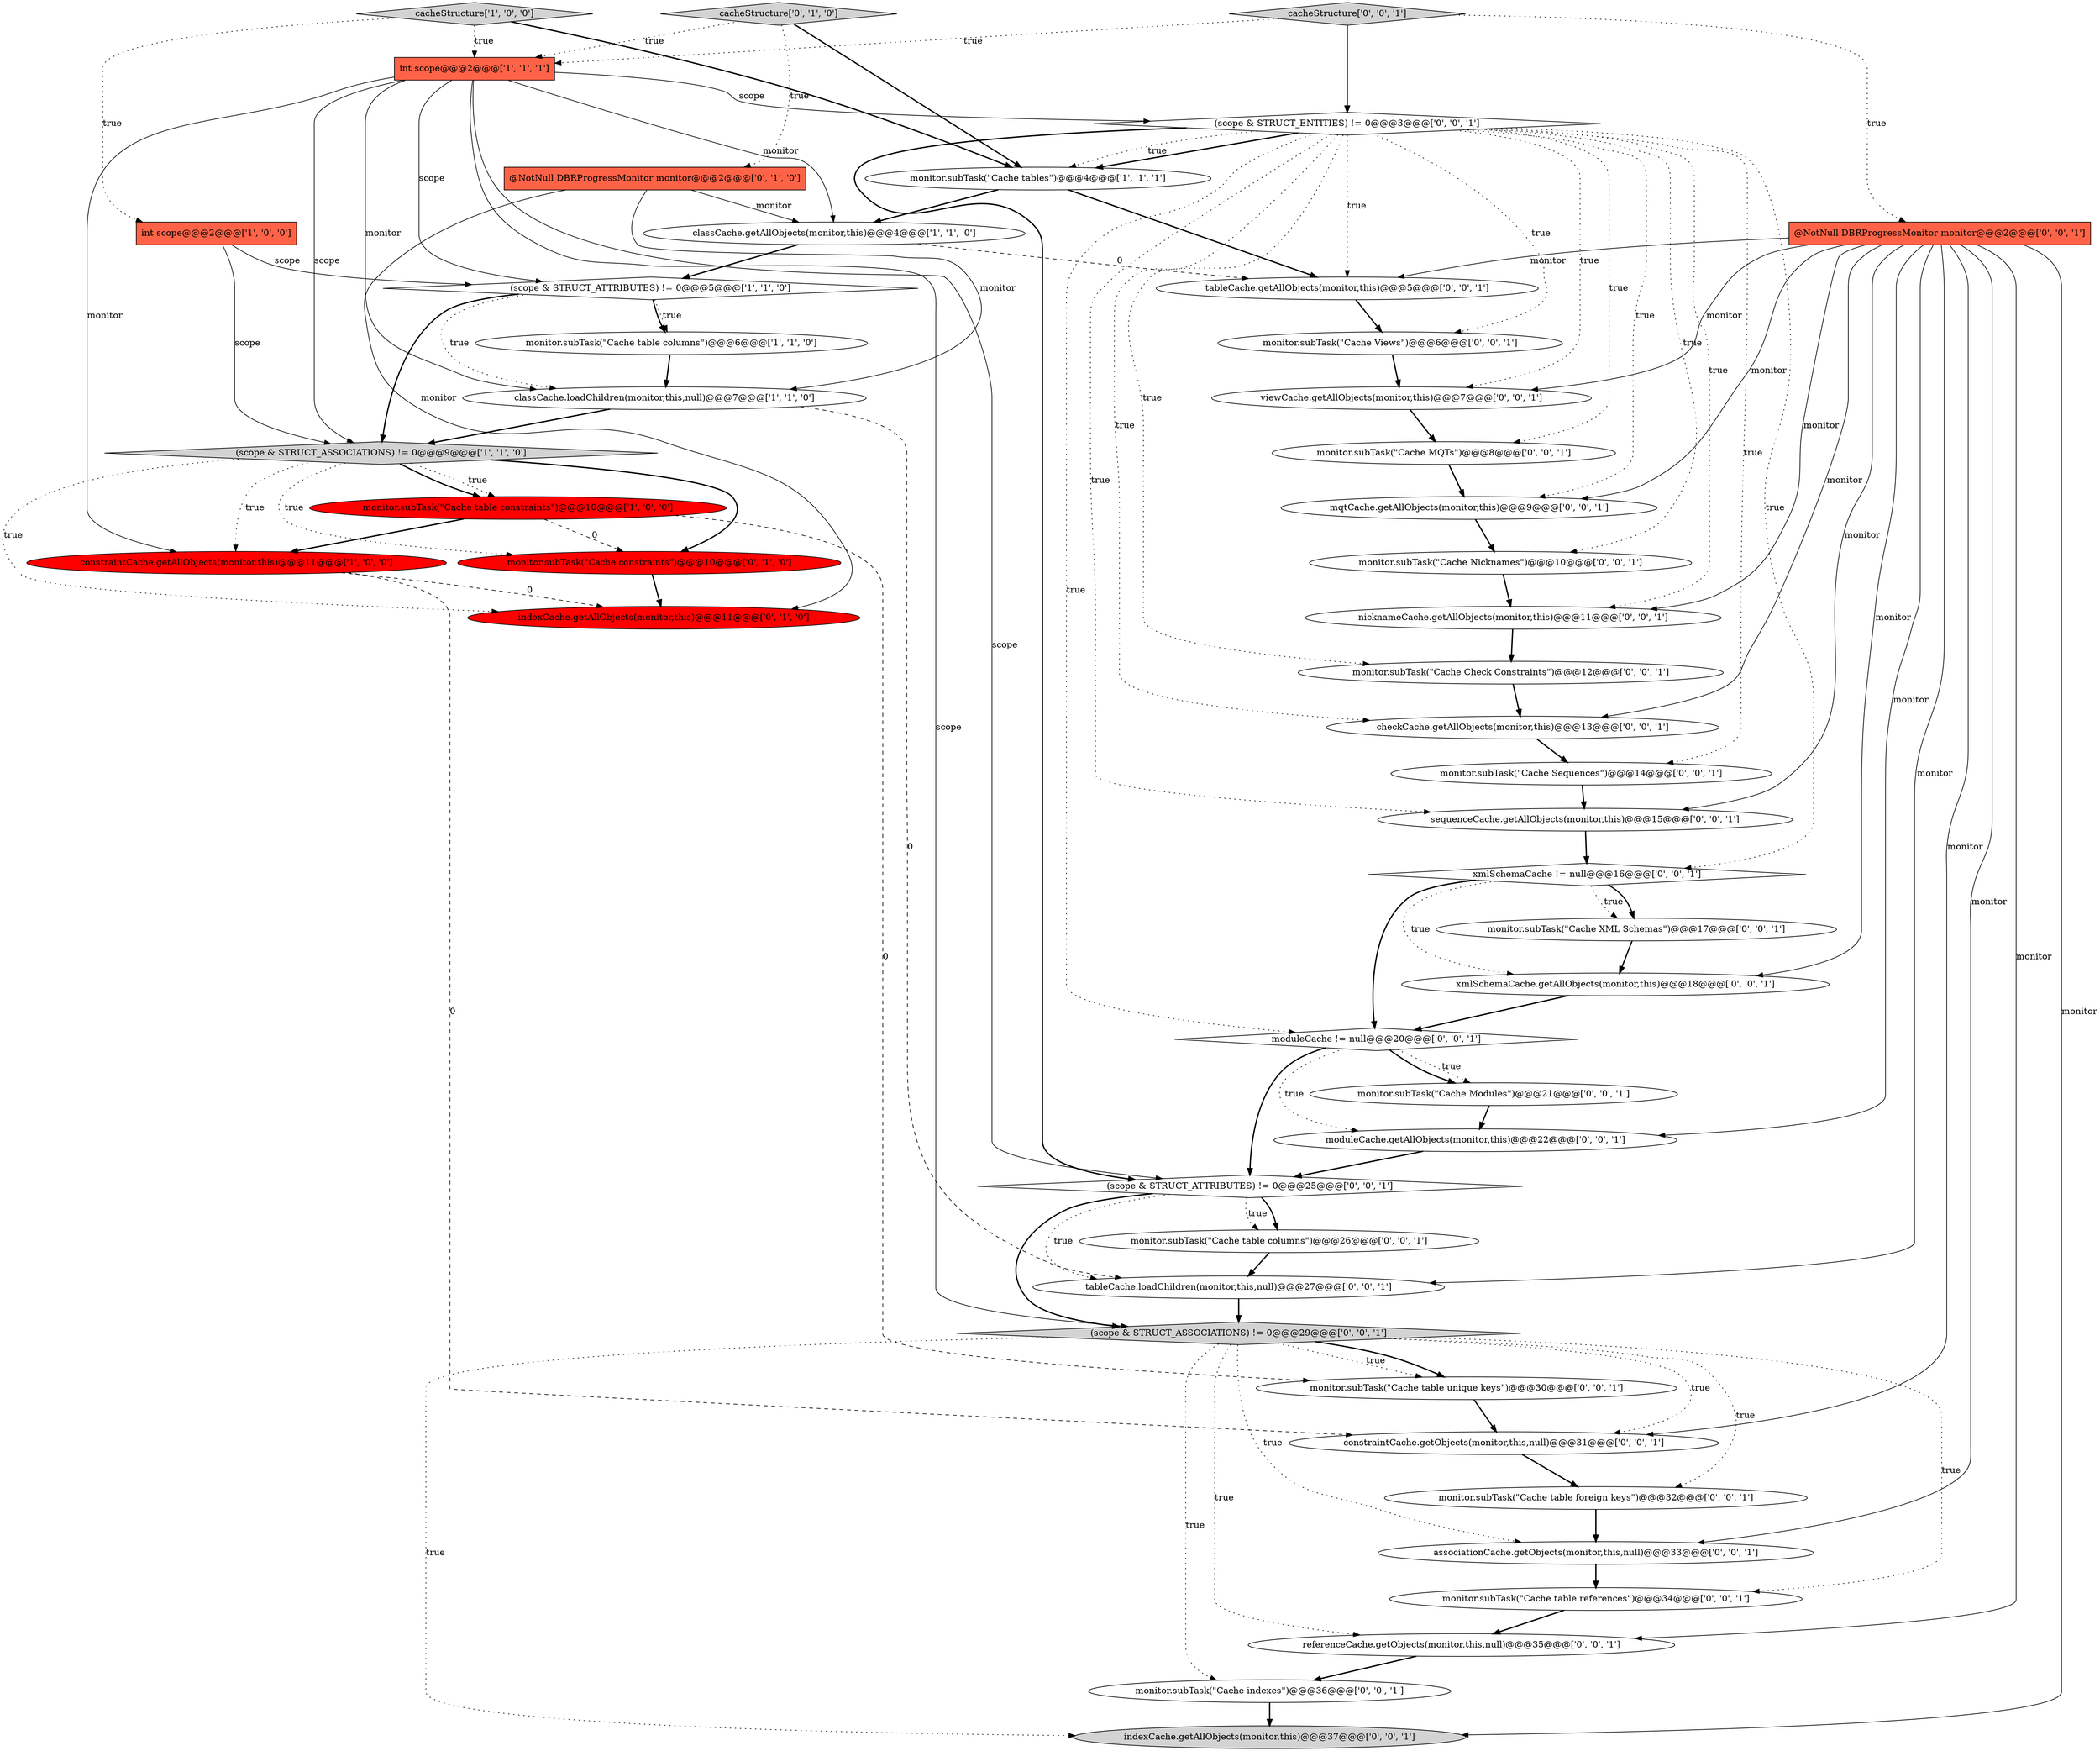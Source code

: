 digraph {
17 [style = filled, label = "monitor.subTask(\"Cache Modules\")@@@21@@@['0', '0', '1']", fillcolor = white, shape = ellipse image = "AAA0AAABBB3BBB"];
27 [style = filled, label = "moduleCache.getAllObjects(monitor,this)@@@22@@@['0', '0', '1']", fillcolor = white, shape = ellipse image = "AAA0AAABBB3BBB"];
35 [style = filled, label = "checkCache.getAllObjects(monitor,this)@@@13@@@['0', '0', '1']", fillcolor = white, shape = ellipse image = "AAA0AAABBB3BBB"];
36 [style = filled, label = "monitor.subTask(\"Cache table unique keys\")@@@30@@@['0', '0', '1']", fillcolor = white, shape = ellipse image = "AAA0AAABBB3BBB"];
10 [style = filled, label = "monitor.subTask(\"Cache table constraints\")@@@10@@@['1', '0', '0']", fillcolor = red, shape = ellipse image = "AAA1AAABBB1BBB"];
33 [style = filled, label = "(scope & STRUCT_ATTRIBUTES) != 0@@@25@@@['0', '0', '1']", fillcolor = white, shape = diamond image = "AAA0AAABBB3BBB"];
11 [style = filled, label = "@NotNull DBRProgressMonitor monitor@@@2@@@['0', '1', '0']", fillcolor = tomato, shape = box image = "AAA0AAABBB2BBB"];
20 [style = filled, label = "monitor.subTask(\"Cache XML Schemas\")@@@17@@@['0', '0', '1']", fillcolor = white, shape = ellipse image = "AAA0AAABBB3BBB"];
3 [style = filled, label = "constraintCache.getAllObjects(monitor,this)@@@11@@@['1', '0', '0']", fillcolor = red, shape = ellipse image = "AAA1AAABBB1BBB"];
40 [style = filled, label = "monitor.subTask(\"Cache Nicknames\")@@@10@@@['0', '0', '1']", fillcolor = white, shape = ellipse image = "AAA0AAABBB3BBB"];
45 [style = filled, label = "sequenceCache.getAllObjects(monitor,this)@@@15@@@['0', '0', '1']", fillcolor = white, shape = ellipse image = "AAA0AAABBB3BBB"];
21 [style = filled, label = "monitor.subTask(\"Cache indexes\")@@@36@@@['0', '0', '1']", fillcolor = white, shape = ellipse image = "AAA0AAABBB3BBB"];
34 [style = filled, label = "monitor.subTask(\"Cache Check Constraints\")@@@12@@@['0', '0', '1']", fillcolor = white, shape = ellipse image = "AAA0AAABBB3BBB"];
4 [style = filled, label = "(scope & STRUCT_ASSOCIATIONS) != 0@@@9@@@['1', '1', '0']", fillcolor = lightgray, shape = diamond image = "AAA0AAABBB1BBB"];
5 [style = filled, label = "cacheStructure['1', '0', '0']", fillcolor = lightgray, shape = diamond image = "AAA0AAABBB1BBB"];
26 [style = filled, label = "associationCache.getObjects(monitor,this,null)@@@33@@@['0', '0', '1']", fillcolor = white, shape = ellipse image = "AAA0AAABBB3BBB"];
8 [style = filled, label = "monitor.subTask(\"Cache table columns\")@@@6@@@['1', '1', '0']", fillcolor = white, shape = ellipse image = "AAA0AAABBB1BBB"];
46 [style = filled, label = "monitor.subTask(\"Cache Views\")@@@6@@@['0', '0', '1']", fillcolor = white, shape = ellipse image = "AAA0AAABBB3BBB"];
12 [style = filled, label = "cacheStructure['0', '1', '0']", fillcolor = lightgray, shape = diamond image = "AAA0AAABBB2BBB"];
37 [style = filled, label = "referenceCache.getObjects(monitor,this,null)@@@35@@@['0', '0', '1']", fillcolor = white, shape = ellipse image = "AAA0AAABBB3BBB"];
30 [style = filled, label = "tableCache.loadChildren(monitor,this,null)@@@27@@@['0', '0', '1']", fillcolor = white, shape = ellipse image = "AAA0AAABBB3BBB"];
15 [style = filled, label = "xmlSchemaCache.getAllObjects(monitor,this)@@@18@@@['0', '0', '1']", fillcolor = white, shape = ellipse image = "AAA0AAABBB3BBB"];
1 [style = filled, label = "classCache.loadChildren(monitor,this,null)@@@7@@@['1', '1', '0']", fillcolor = white, shape = ellipse image = "AAA0AAABBB1BBB"];
7 [style = filled, label = "monitor.subTask(\"Cache tables\")@@@4@@@['1', '1', '1']", fillcolor = white, shape = ellipse image = "AAA0AAABBB1BBB"];
41 [style = filled, label = "moduleCache != null@@@20@@@['0', '0', '1']", fillcolor = white, shape = diamond image = "AAA0AAABBB3BBB"];
2 [style = filled, label = "classCache.getAllObjects(monitor,this)@@@4@@@['1', '1', '0']", fillcolor = white, shape = ellipse image = "AAA0AAABBB1BBB"];
23 [style = filled, label = "monitor.subTask(\"Cache table references\")@@@34@@@['0', '0', '1']", fillcolor = white, shape = ellipse image = "AAA0AAABBB3BBB"];
32 [style = filled, label = "monitor.subTask(\"Cache MQTs\")@@@8@@@['0', '0', '1']", fillcolor = white, shape = ellipse image = "AAA0AAABBB3BBB"];
24 [style = filled, label = "cacheStructure['0', '0', '1']", fillcolor = lightgray, shape = diamond image = "AAA0AAABBB3BBB"];
39 [style = filled, label = "viewCache.getAllObjects(monitor,this)@@@7@@@['0', '0', '1']", fillcolor = white, shape = ellipse image = "AAA0AAABBB3BBB"];
38 [style = filled, label = "xmlSchemaCache != null@@@16@@@['0', '0', '1']", fillcolor = white, shape = diamond image = "AAA0AAABBB3BBB"];
28 [style = filled, label = "nicknameCache.getAllObjects(monitor,this)@@@11@@@['0', '0', '1']", fillcolor = white, shape = ellipse image = "AAA0AAABBB3BBB"];
14 [style = filled, label = "indexCache.getAllObjects(monitor,this)@@@11@@@['0', '1', '0']", fillcolor = red, shape = ellipse image = "AAA1AAABBB2BBB"];
42 [style = filled, label = "(scope & STRUCT_ASSOCIATIONS) != 0@@@29@@@['0', '0', '1']", fillcolor = lightgray, shape = diamond image = "AAA0AAABBB3BBB"];
44 [style = filled, label = "monitor.subTask(\"Cache Sequences\")@@@14@@@['0', '0', '1']", fillcolor = white, shape = ellipse image = "AAA0AAABBB3BBB"];
9 [style = filled, label = "int scope@@@2@@@['1', '1', '1']", fillcolor = tomato, shape = box image = "AAA0AAABBB1BBB"];
43 [style = filled, label = "mqtCache.getAllObjects(monitor,this)@@@9@@@['0', '0', '1']", fillcolor = white, shape = ellipse image = "AAA0AAABBB3BBB"];
16 [style = filled, label = "(scope & STRUCT_ENTITIES) != 0@@@3@@@['0', '0', '1']", fillcolor = white, shape = diamond image = "AAA0AAABBB3BBB"];
18 [style = filled, label = "@NotNull DBRProgressMonitor monitor@@@2@@@['0', '0', '1']", fillcolor = tomato, shape = box image = "AAA0AAABBB3BBB"];
13 [style = filled, label = "monitor.subTask(\"Cache constraints\")@@@10@@@['0', '1', '0']", fillcolor = red, shape = ellipse image = "AAA1AAABBB2BBB"];
22 [style = filled, label = "monitor.subTask(\"Cache table foreign keys\")@@@32@@@['0', '0', '1']", fillcolor = white, shape = ellipse image = "AAA0AAABBB3BBB"];
25 [style = filled, label = "constraintCache.getObjects(monitor,this,null)@@@31@@@['0', '0', '1']", fillcolor = white, shape = ellipse image = "AAA0AAABBB3BBB"];
6 [style = filled, label = "int scope@@@2@@@['1', '0', '0']", fillcolor = tomato, shape = box image = "AAA0AAABBB1BBB"];
31 [style = filled, label = "indexCache.getAllObjects(monitor,this)@@@37@@@['0', '0', '1']", fillcolor = lightgray, shape = ellipse image = "AAA0AAABBB3BBB"];
29 [style = filled, label = "tableCache.getAllObjects(monitor,this)@@@5@@@['0', '0', '1']", fillcolor = white, shape = ellipse image = "AAA0AAABBB3BBB"];
19 [style = filled, label = "monitor.subTask(\"Cache table columns\")@@@26@@@['0', '0', '1']", fillcolor = white, shape = ellipse image = "AAA0AAABBB3BBB"];
0 [style = filled, label = "(scope & STRUCT_ATTRIBUTES) != 0@@@5@@@['1', '1', '0']", fillcolor = white, shape = diamond image = "AAA0AAABBB1BBB"];
18->15 [style = solid, label="monitor"];
18->43 [style = solid, label="monitor"];
16->34 [style = dotted, label="true"];
25->22 [style = bold, label=""];
10->36 [style = dashed, label="0"];
18->35 [style = solid, label="monitor"];
16->7 [style = bold, label=""];
9->3 [style = solid, label="monitor"];
38->41 [style = bold, label=""];
12->7 [style = bold, label=""];
43->40 [style = bold, label=""];
16->7 [style = dotted, label="true"];
8->1 [style = bold, label=""];
21->31 [style = bold, label=""];
38->15 [style = dotted, label="true"];
16->39 [style = dotted, label="true"];
33->42 [style = bold, label=""];
29->46 [style = bold, label=""];
45->38 [style = bold, label=""];
0->8 [style = bold, label=""];
18->27 [style = solid, label="monitor"];
15->41 [style = bold, label=""];
5->9 [style = dotted, label="true"];
16->32 [style = dotted, label="true"];
42->23 [style = dotted, label="true"];
42->22 [style = dotted, label="true"];
27->33 [style = bold, label=""];
16->38 [style = dotted, label="true"];
17->27 [style = bold, label=""];
11->14 [style = solid, label="monitor"];
20->15 [style = bold, label=""];
16->41 [style = dotted, label="true"];
13->14 [style = bold, label=""];
41->17 [style = dotted, label="true"];
16->40 [style = dotted, label="true"];
7->29 [style = bold, label=""];
18->26 [style = solid, label="monitor"];
18->45 [style = solid, label="monitor"];
1->4 [style = bold, label=""];
16->43 [style = dotted, label="true"];
42->26 [style = dotted, label="true"];
16->46 [style = dotted, label="true"];
35->44 [style = bold, label=""];
9->33 [style = solid, label="scope"];
30->42 [style = bold, label=""];
38->20 [style = dotted, label="true"];
37->21 [style = bold, label=""];
42->36 [style = dotted, label="true"];
5->6 [style = dotted, label="true"];
16->44 [style = dotted, label="true"];
46->39 [style = bold, label=""];
9->42 [style = solid, label="scope"];
12->11 [style = dotted, label="true"];
0->8 [style = dotted, label="true"];
4->13 [style = dotted, label="true"];
36->25 [style = bold, label=""];
23->37 [style = bold, label=""];
16->33 [style = bold, label=""];
11->1 [style = solid, label="monitor"];
7->2 [style = bold, label=""];
18->37 [style = solid, label="monitor"];
18->25 [style = solid, label="monitor"];
5->7 [style = bold, label=""];
34->35 [style = bold, label=""];
44->45 [style = bold, label=""];
24->18 [style = dotted, label="true"];
4->10 [style = bold, label=""];
22->26 [style = bold, label=""];
38->20 [style = bold, label=""];
3->25 [style = dashed, label="0"];
9->4 [style = solid, label="scope"];
18->39 [style = solid, label="monitor"];
4->10 [style = dotted, label="true"];
16->35 [style = dotted, label="true"];
1->30 [style = dashed, label="0"];
4->13 [style = bold, label=""];
9->0 [style = solid, label="scope"];
2->0 [style = bold, label=""];
4->3 [style = dotted, label="true"];
9->16 [style = solid, label="scope"];
2->29 [style = dashed, label="0"];
39->32 [style = bold, label=""];
18->28 [style = solid, label="monitor"];
18->31 [style = solid, label="monitor"];
41->33 [style = bold, label=""];
33->19 [style = bold, label=""];
3->14 [style = dashed, label="0"];
16->29 [style = dotted, label="true"];
18->29 [style = solid, label="monitor"];
0->1 [style = dotted, label="true"];
41->27 [style = dotted, label="true"];
28->34 [style = bold, label=""];
24->9 [style = dotted, label="true"];
10->3 [style = bold, label=""];
42->31 [style = dotted, label="true"];
40->28 [style = bold, label=""];
42->36 [style = bold, label=""];
32->43 [style = bold, label=""];
4->14 [style = dotted, label="true"];
10->13 [style = dashed, label="0"];
33->30 [style = dotted, label="true"];
6->4 [style = solid, label="scope"];
16->45 [style = dotted, label="true"];
24->16 [style = bold, label=""];
41->17 [style = bold, label=""];
11->2 [style = solid, label="monitor"];
0->4 [style = bold, label=""];
9->2 [style = solid, label="monitor"];
26->23 [style = bold, label=""];
9->1 [style = solid, label="monitor"];
33->19 [style = dotted, label="true"];
42->25 [style = dotted, label="true"];
6->0 [style = solid, label="scope"];
16->28 [style = dotted, label="true"];
42->21 [style = dotted, label="true"];
42->37 [style = dotted, label="true"];
12->9 [style = dotted, label="true"];
19->30 [style = bold, label=""];
18->30 [style = solid, label="monitor"];
}
